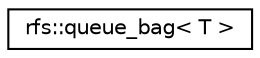 digraph "Graphical Class Hierarchy"
{
  edge [fontname="Helvetica",fontsize="10",labelfontname="Helvetica",labelfontsize="10"];
  node [fontname="Helvetica",fontsize="10",shape=record];
  rankdir="LR";
  Node0 [label="rfs::queue_bag\< T \>",height=0.2,width=0.4,color="black", fillcolor="white", style="filled",URL="$classrfs_1_1queue__bag.html"];
}
